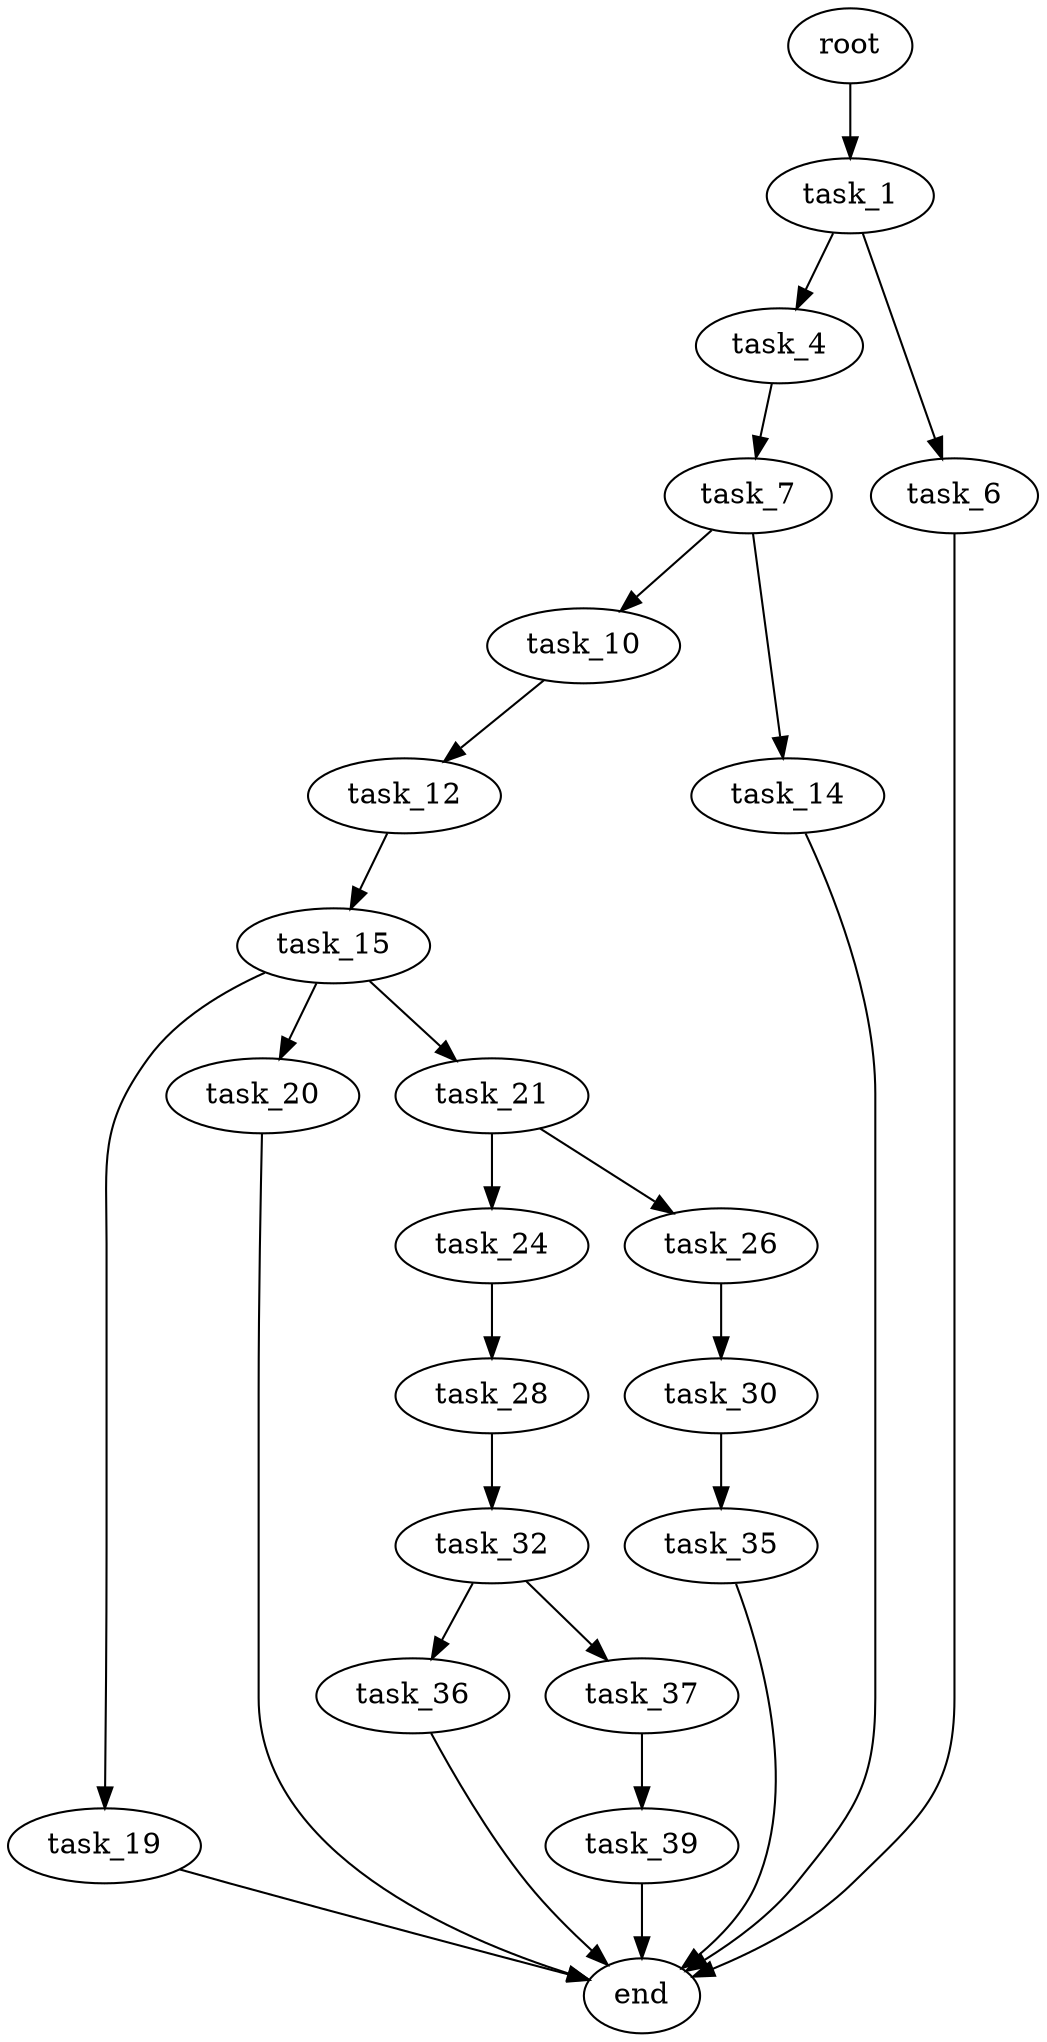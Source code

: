 digraph G {
  root [size="0.000000"];
  task_1 [size="849083964196.000000"];
  task_4 [size="7381734130.000000"];
  task_6 [size="392970785572.000000"];
  task_7 [size="68719476736.000000"];
  end [size="0.000000"];
  task_10 [size="25349455713.000000"];
  task_14 [size="10808046862.000000"];
  task_12 [size="86280754290.000000"];
  task_15 [size="1202258230923.000000"];
  task_19 [size="231928233984.000000"];
  task_20 [size="8589934592.000000"];
  task_21 [size="28991029248.000000"];
  task_24 [size="231928233984.000000"];
  task_26 [size="4403517620.000000"];
  task_28 [size="134217728000.000000"];
  task_30 [size="10559878395.000000"];
  task_32 [size="4225801746.000000"];
  task_35 [size="176884009939.000000"];
  task_36 [size="889530747305.000000"];
  task_37 [size="1073741824000.000000"];
  task_39 [size="4257832377.000000"];

  root -> task_1 [size="1.000000"];
  task_1 -> task_4 [size="536870912.000000"];
  task_1 -> task_6 [size="536870912.000000"];
  task_4 -> task_7 [size="411041792.000000"];
  task_6 -> end [size="1.000000"];
  task_7 -> task_10 [size="134217728.000000"];
  task_7 -> task_14 [size="134217728.000000"];
  task_10 -> task_12 [size="411041792.000000"];
  task_14 -> end [size="1.000000"];
  task_12 -> task_15 [size="209715200.000000"];
  task_15 -> task_19 [size="838860800.000000"];
  task_15 -> task_20 [size="838860800.000000"];
  task_15 -> task_21 [size="838860800.000000"];
  task_19 -> end [size="1.000000"];
  task_20 -> end [size="1.000000"];
  task_21 -> task_24 [size="75497472.000000"];
  task_21 -> task_26 [size="75497472.000000"];
  task_24 -> task_28 [size="301989888.000000"];
  task_26 -> task_30 [size="134217728.000000"];
  task_28 -> task_32 [size="209715200.000000"];
  task_30 -> task_35 [size="209715200.000000"];
  task_32 -> task_36 [size="75497472.000000"];
  task_32 -> task_37 [size="75497472.000000"];
  task_35 -> end [size="1.000000"];
  task_36 -> end [size="1.000000"];
  task_37 -> task_39 [size="838860800.000000"];
  task_39 -> end [size="1.000000"];
}
